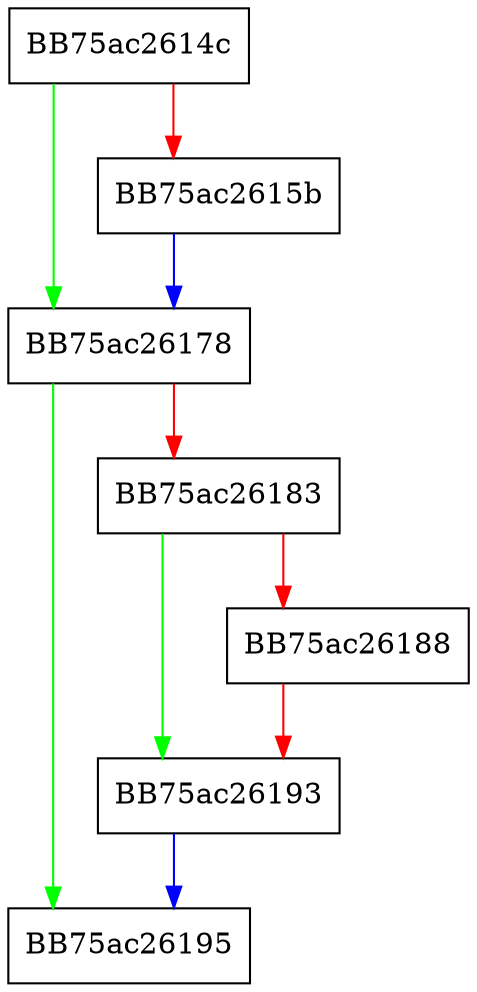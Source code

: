 digraph ZSTD_decompressBegin_usingDDict {
  node [shape="box"];
  graph [splines=ortho];
  BB75ac2614c -> BB75ac26178 [color="green"];
  BB75ac2614c -> BB75ac2615b [color="red"];
  BB75ac2615b -> BB75ac26178 [color="blue"];
  BB75ac26178 -> BB75ac26195 [color="green"];
  BB75ac26178 -> BB75ac26183 [color="red"];
  BB75ac26183 -> BB75ac26193 [color="green"];
  BB75ac26183 -> BB75ac26188 [color="red"];
  BB75ac26188 -> BB75ac26193 [color="red"];
  BB75ac26193 -> BB75ac26195 [color="blue"];
}